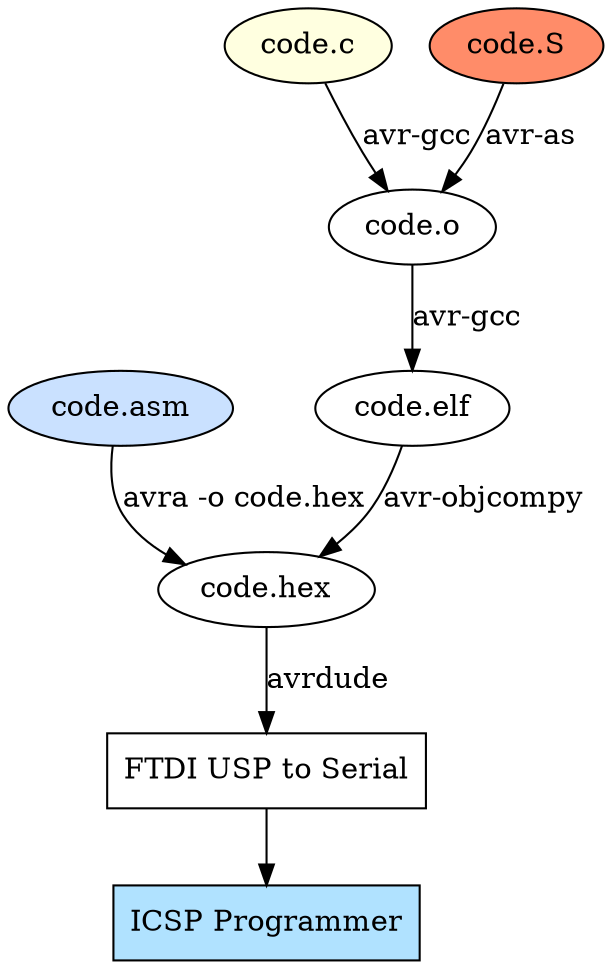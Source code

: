 digraph TC {
	"code.asm" -> "code.hex" [label="avra -o code.hex"];
	"code.c" -> "code.o" [label="avr-gcc"];
	"code.S" -> "code.o" [label="avr-as"];
	
	subgraph GCC {
		color=darkgreen;
		"code.o" -> "code.elf" [label="avr-gcc"];
		"code.elf" -> "code.hex" [label="avr-objcompy"];
	}

	"code.hex" -> "FTDI USP to Serial" [label="avrdude"];
	"FTDI USP to Serial" -> "ICSP Programmer"

	"FTDI USP to Serial" [shape=box];
	"ICSP Programmer" [shape=box,style=filled,fillcolor=lightskyblue1];
	"code.S" [style=filled,fillcolor=salmon1,href="./code.S"];
	"code.c" [style=filled,fillcolor=lightyellow1];
	"code.asm" [style=filled,fillcolor=lightsteelblue1];
}
